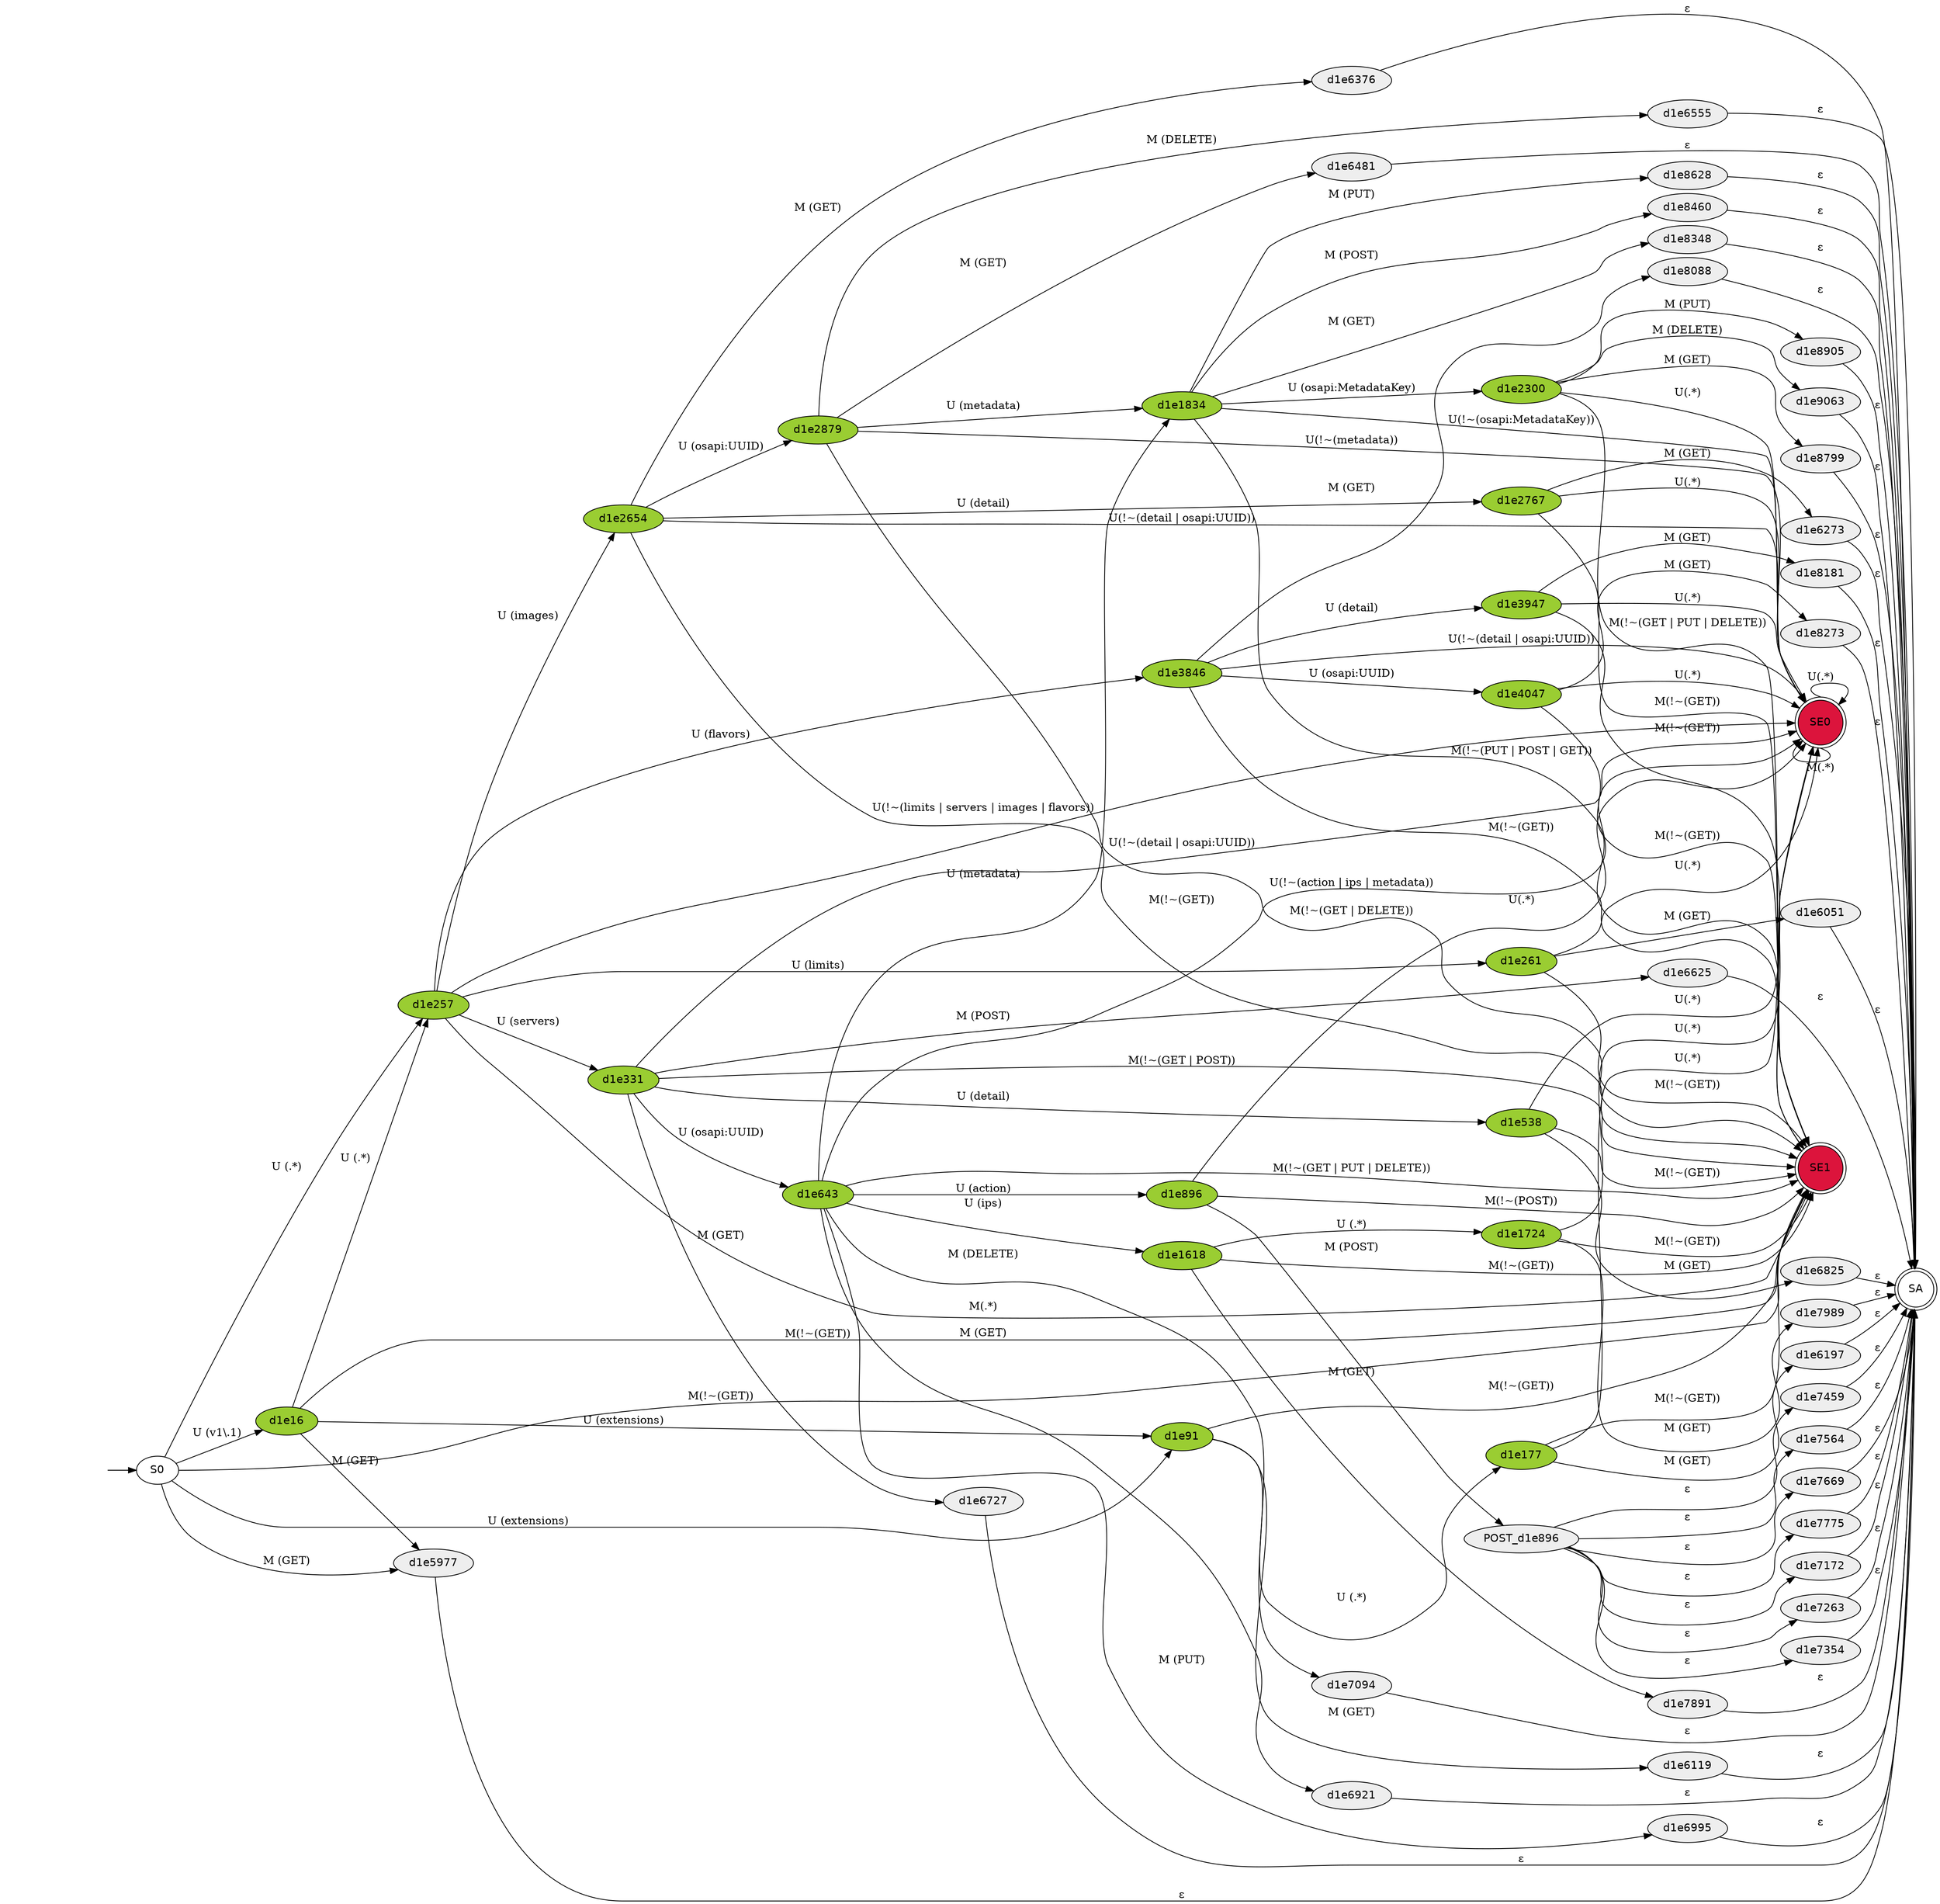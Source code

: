 digraph Checker { rankdir=LR; fontname="Helvetica"; labelloc=b;
       
                    node [fontname="Helvetica", shape=ellipse, style=filled,fillcolor="#EEEEEE"]
               
           {
           rank=source
           REAL_START
}
               {
               rank=same
           S0
           }
           {
           REAL_START->S0
           S0->d1e16 [label="U (v1\\.1)"];
           S0->d1e91 [label="U (extensions)"];
           S0->d1e257 [label="U (.*)"];
           S0->d1e5977 [label="M (GET)"];
           S0->SE1 [label="M(!~(GET))"];
           d1e16->d1e91 [label="U (extensions)"];
           d1e16->d1e257 [label="U (.*)"];
           d1e16->d1e5977 [label="M (GET)"];
           d1e16->SE1 [label="M(!~(GET))"];
           d1e91->d1e177 [label="U (.*)"];
           d1e91->d1e6119 [label="M (GET)"];
           d1e91->SE1 [label="M(!~(GET))"];
           d1e177->d1e6197 [label="M (GET)"];
           d1e177->SE1 [label="M(!~(GET))"];
           d1e177->SE0 [label="U(.*)"];
           d1e257->d1e261 [label="U (limits)"];
           d1e257->d1e331 [label="U (servers)"];
           d1e257->d1e2654 [label="U (images)"];
           d1e257->d1e3846 [label="U (flavors)"];
           d1e257->SE1 [label="M(.*)"];
           d1e257->SE0 [label="U(!~(limits | servers | images | flavors))"];
           d1e261->d1e6051 [label="M (GET)"];
           d1e261->SE1 [label="M(!~(GET))"];
           d1e261->SE0 [label="U(.*)"];
           d1e331->d1e538 [label="U (detail)"];
           d1e331->d1e643 [label="U (osapi:UUID)"];
           d1e331->d1e6727 [label="M (GET)"];
           d1e331->d1e6625 [label="M (POST)"];
           d1e331->SE1 [label="M(!~(GET | POST))"];
           d1e331->SE0 [label="U(!~(detail | osapi:UUID))"];
           d1e538->d1e6825 [label="M (GET)"];
           d1e538->SE1 [label="M(!~(GET))"];
           d1e538->SE0 [label="U(.*)"];
           d1e643->d1e896 [label="U (action)"];
           d1e643->d1e1618 [label="U (ips)"];
           d1e643->d1e1834 [label="U (metadata)"];
           d1e643->d1e6921 [label="M (GET)"];
           d1e643->d1e6995 [label="M (PUT)"];
           d1e643->d1e7094 [label="M (DELETE)"];
           d1e643->SE1 [label="M(!~(GET | PUT | DELETE))"];
           d1e643->SE0 [label="U(!~(action | ips | metadata))"];
           d1e896->POST_d1e896 [label="M (POST)"];
           d1e896->SE1 [label="M(!~(POST))"];
           d1e896->SE0 [label="U(.*)"];
           POST_d1e896->d1e7172 [label="ε"];
           POST_d1e896->d1e7263 [label="ε"];
           POST_d1e896->d1e7354 [label="ε"];
           POST_d1e896->d1e7459 [label="ε"];
           POST_d1e896->d1e7564 [label="ε"];
           POST_d1e896->d1e7669 [label="ε"];
           POST_d1e896->d1e7775 [label="ε"];
           d1e1618->d1e1724 [label="U (.*)"];
           d1e1618->d1e7891 [label="M (GET)"];
           d1e1618->SE1 [label="M(!~(GET))"];
           d1e1724->d1e7989 [label="M (GET)"];
           d1e1724->SE1 [label="M(!~(GET))"];
           d1e1724->SE0 [label="U(.*)"];
           d1e1834->d1e2300 [label="U (osapi:MetadataKey)"];
           d1e1834->d1e8628 [label="M (PUT)"];
           d1e1834->d1e8460 [label="M (POST)"];
           d1e1834->d1e8348 [label="M (GET)"];
           d1e1834->SE1 [label="M(!~(PUT | POST | GET))"];
           d1e1834->SE0 [label="U(!~(osapi:MetadataKey))"];
           d1e2300->d1e8799 [label="M (GET)"];
           d1e2300->d1e8905 [label="M (PUT)"];
           d1e2300->d1e9063 [label="M (DELETE)"];
           d1e2300->SE1 [label="M(!~(GET | PUT | DELETE))"];
           d1e2300->SE0 [label="U(.*)"];
           d1e2654->d1e2767 [label="U (detail)"];
           d1e2654->d1e2879 [label="U (osapi:UUID)"];
           d1e2654->d1e6376 [label="M (GET)"];
           d1e2654->SE1 [label="M(!~(GET))"];
           d1e2654->SE0 [label="U(!~(detail | osapi:UUID))"];
           d1e2767->d1e6273 [label="M (GET)"];
           d1e2767->SE1 [label="M(!~(GET))"];
           d1e2767->SE0 [label="U(.*)"];
           d1e2879->d1e1834 [label="U (metadata)"];
           d1e2879->d1e6481 [label="M (GET)"];
           d1e2879->d1e6555 [label="M (DELETE)"];
           d1e2879->SE1 [label="M(!~(GET | DELETE))"];
           d1e2879->SE0 [label="U(!~(metadata))"];
           d1e3846->d1e3947 [label="U (detail)"];
           d1e3846->d1e4047 [label="U (osapi:UUID)"];
           d1e3846->d1e8088 [label="M (GET)"];
           d1e3846->SE1 [label="M(!~(GET))"];
           d1e3846->SE0 [label="U(!~(detail | osapi:UUID))"];
           d1e3947->d1e8181 [label="M (GET)"];
           d1e3947->SE1 [label="M(!~(GET))"];
           d1e3947->SE0 [label="U(.*)"];
           d1e4047->d1e8273 [label="M (GET)"];
           d1e4047->SE1 [label="M(!~(GET))"];
           d1e4047->SE0 [label="U(.*)"];
           SE0->SE0 [label="U(.*)", tailport=n, headport=ne]
           SE0->SE0 [label="M(.*)", tailport=s, headport=sw]
           d1e5977->SA [label="ε"]
           d1e6051->SA [label="ε"]
           d1e6119->SA [label="ε"]
           d1e6197->SA [label="ε"]
           d1e6273->SA [label="ε"]
           d1e6376->SA [label="ε"]
           d1e6481->SA [label="ε"]
           d1e6555->SA [label="ε"]
           d1e6625->SA [label="ε"]
           d1e6727->SA [label="ε"]
           d1e6825->SA [label="ε"]
           d1e6921->SA [label="ε"]
           d1e6995->SA [label="ε"]
           d1e7094->SA [label="ε"]
           d1e7172->SA [label="ε"]
           d1e7263->SA [label="ε"]
           d1e7354->SA [label="ε"]
           d1e7459->SA [label="ε"]
           d1e7564->SA [label="ε"]
           d1e7669->SA [label="ε"]
           d1e7775->SA [label="ε"]
           d1e7891->SA [label="ε"]
           d1e7989->SA [label="ε"]
           d1e8088->SA [label="ε"]
           d1e8181->SA [label="ε"]
           d1e8273->SA [label="ε"]
           d1e8348->SA [label="ε"]
           d1e8460->SA [label="ε"]
           d1e8628->SA [label="ε"]
           d1e8799->SA [label="ε"]
           d1e8905->SA [label="ε"]
           d1e9063->SA [label="ε"]
           }

           {
            
           SE0
           SE1
           }
//Nodes

       REAL_START[style=invis]
S0[label="S0", fillcolor="white"]
d1e16[label="d1e16", fillcolor="yellowgreen"]
d1e91[label="d1e91", fillcolor="yellowgreen"]
d1e177[label="d1e177", fillcolor="yellowgreen"]
d1e257[label="d1e257", fillcolor="yellowgreen"]
d1e261[label="d1e261", fillcolor="yellowgreen"]
d1e331[label="d1e331", fillcolor="yellowgreen"]
d1e538[label="d1e538", fillcolor="yellowgreen"]
d1e643[label="d1e643", fillcolor="yellowgreen"]
d1e896[label="d1e896", fillcolor="yellowgreen"]
POST_d1e896[label="POST_d1e896"]
d1e1618[label="d1e1618", fillcolor="yellowgreen"]
d1e1724[label="d1e1724", fillcolor="yellowgreen"]
d1e1834[label="d1e1834", fillcolor="yellowgreen"]
d1e2300[label="d1e2300", fillcolor="yellowgreen"]
d1e2654[label="d1e2654", fillcolor="yellowgreen"]
d1e2767[label="d1e2767", fillcolor="yellowgreen"]
d1e2879[label="d1e2879", fillcolor="yellowgreen"]
d1e3846[label="d1e3846", fillcolor="yellowgreen"]
d1e3947[label="d1e3947", fillcolor="yellowgreen"]
d1e4047[label="d1e4047", fillcolor="yellowgreen"]
d1e5977[label="d1e5977"]
d1e6051[label="d1e6051"]
d1e6119[label="d1e6119"]
d1e6197[label="d1e6197"]
d1e6273[label="d1e6273"]
d1e6376[label="d1e6376"]
d1e6481[label="d1e6481"]
d1e6555[label="d1e6555"]
d1e6625[label="d1e6625"]
d1e6727[label="d1e6727"]
d1e6825[label="d1e6825"]
d1e6921[label="d1e6921"]
d1e6995[label="d1e6995"]
d1e7094[label="d1e7094"]
d1e7172[label="d1e7172"]
d1e7263[label="d1e7263"]
d1e7354[label="d1e7354"]
d1e7459[label="d1e7459"]
d1e7564[label="d1e7564"]
d1e7669[label="d1e7669"]
d1e7775[label="d1e7775"]
d1e7891[label="d1e7891"]
d1e7989[label="d1e7989"]
d1e8088[label="d1e8088"]
d1e8181[label="d1e8181"]
d1e8273[label="d1e8273"]
d1e8348[label="d1e8348"]
d1e8460[label="d1e8460"]
d1e8628[label="d1e8628"]
d1e8799[label="d1e8799"]
d1e8905[label="d1e8905"]
d1e9063[label="d1e9063"]
SE0[label="SE0", shape=doublecircle, fillcolor="crimson"]
SE1[label="SE1", shape=doublecircle, fillcolor="crimson"]
SA[label="SA", shape=doublecircle, fillcolor="white"]
}